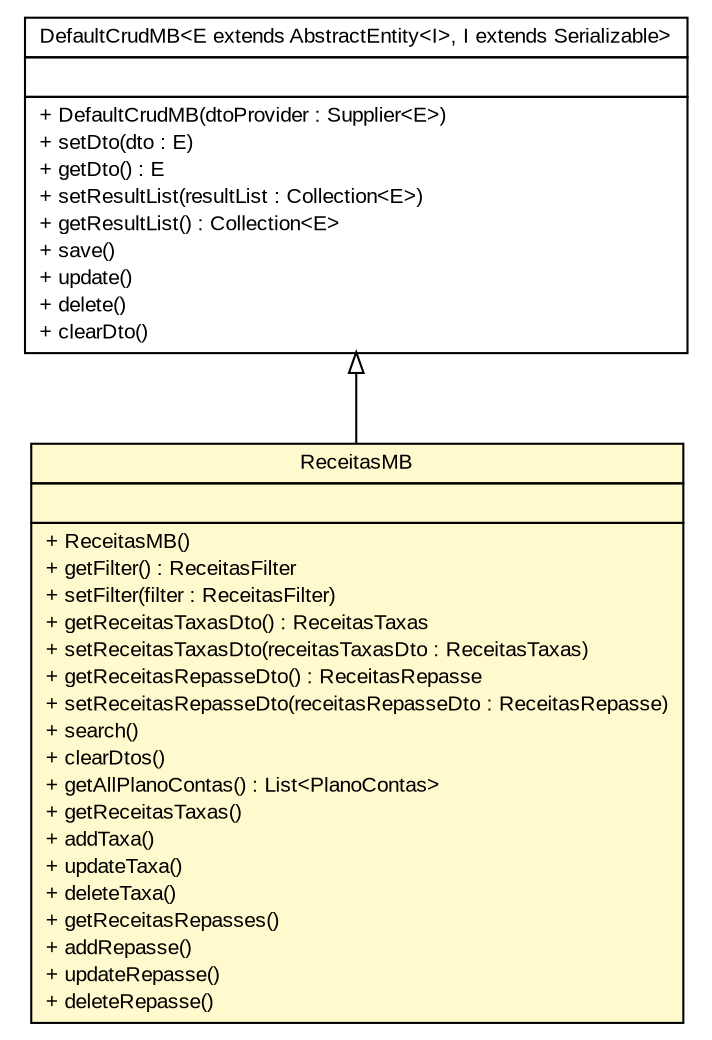 #!/usr/local/bin/dot
#
# Class diagram 
# Generated by UMLGraph version R5_6 (http://www.umlgraph.org/)
#

digraph G {
	edge [fontname="arial",fontsize=10,labelfontname="arial",labelfontsize=10];
	node [fontname="arial",fontsize=10,shape=plaintext];
	nodesep=0.25;
	ranksep=0.5;
	// br.gov.to.sefaz.presentation.managedbean.impl.DefaultCrudMB<E extends br.gov.to.sefaz.persistence.entity.AbstractEntity<I>, I extends java.io.Serializable>
	c730244 [label=<<table title="br.gov.to.sefaz.presentation.managedbean.impl.DefaultCrudMB" border="0" cellborder="1" cellspacing="0" cellpadding="2" port="p" href="../../../presentation/managedbean/impl/DefaultCrudMB.html">
		<tr><td><table border="0" cellspacing="0" cellpadding="1">
<tr><td align="center" balign="center"> DefaultCrudMB&lt;E extends AbstractEntity&lt;I&gt;, I extends Serializable&gt; </td></tr>
		</table></td></tr>
		<tr><td><table border="0" cellspacing="0" cellpadding="1">
<tr><td align="left" balign="left">  </td></tr>
		</table></td></tr>
		<tr><td><table border="0" cellspacing="0" cellpadding="1">
<tr><td align="left" balign="left"> + DefaultCrudMB(dtoProvider : Supplier&lt;E&gt;) </td></tr>
<tr><td align="left" balign="left"> + setDto(dto : E) </td></tr>
<tr><td align="left" balign="left"> + getDto() : E </td></tr>
<tr><td align="left" balign="left"> + setResultList(resultList : Collection&lt;E&gt;) </td></tr>
<tr><td align="left" balign="left"> + getResultList() : Collection&lt;E&gt; </td></tr>
<tr><td align="left" balign="left"> + save() </td></tr>
<tr><td align="left" balign="left"> + update() </td></tr>
<tr><td align="left" balign="left"> + delete() </td></tr>
<tr><td align="left" balign="left"> + clearDto() </td></tr>
		</table></td></tr>
		</table>>, URL="../../../presentation/managedbean/impl/DefaultCrudMB.html", fontname="arial", fontcolor="black", fontsize=10.0];
	// br.gov.to.sefaz.arr.parametros.managedbean.ReceitasMB
	c730655 [label=<<table title="br.gov.to.sefaz.arr.parametros.managedbean.ReceitasMB" border="0" cellborder="1" cellspacing="0" cellpadding="2" port="p" bgcolor="lemonChiffon" href="./ReceitasMB.html">
		<tr><td><table border="0" cellspacing="0" cellpadding="1">
<tr><td align="center" balign="center"> ReceitasMB </td></tr>
		</table></td></tr>
		<tr><td><table border="0" cellspacing="0" cellpadding="1">
<tr><td align="left" balign="left">  </td></tr>
		</table></td></tr>
		<tr><td><table border="0" cellspacing="0" cellpadding="1">
<tr><td align="left" balign="left"> + ReceitasMB() </td></tr>
<tr><td align="left" balign="left"> + getFilter() : ReceitasFilter </td></tr>
<tr><td align="left" balign="left"> + setFilter(filter : ReceitasFilter) </td></tr>
<tr><td align="left" balign="left"> + getReceitasTaxasDto() : ReceitasTaxas </td></tr>
<tr><td align="left" balign="left"> + setReceitasTaxasDto(receitasTaxasDto : ReceitasTaxas) </td></tr>
<tr><td align="left" balign="left"> + getReceitasRepasseDto() : ReceitasRepasse </td></tr>
<tr><td align="left" balign="left"> + setReceitasRepasseDto(receitasRepasseDto : ReceitasRepasse) </td></tr>
<tr><td align="left" balign="left"> + search() </td></tr>
<tr><td align="left" balign="left"> + clearDtos() </td></tr>
<tr><td align="left" balign="left"> + getAllPlanoContas() : List&lt;PlanoContas&gt; </td></tr>
<tr><td align="left" balign="left"> + getReceitasTaxas() </td></tr>
<tr><td align="left" balign="left"> + addTaxa() </td></tr>
<tr><td align="left" balign="left"> + updateTaxa() </td></tr>
<tr><td align="left" balign="left"> + deleteTaxa() </td></tr>
<tr><td align="left" balign="left"> + getReceitasRepasses() </td></tr>
<tr><td align="left" balign="left"> + addRepasse() </td></tr>
<tr><td align="left" balign="left"> + updateRepasse() </td></tr>
<tr><td align="left" balign="left"> + deleteRepasse() </td></tr>
		</table></td></tr>
		</table>>, URL="./ReceitasMB.html", fontname="arial", fontcolor="black", fontsize=10.0];
	//br.gov.to.sefaz.arr.parametros.managedbean.ReceitasMB extends br.gov.to.sefaz.presentation.managedbean.impl.DefaultCrudMB<br.gov.to.sefaz.arr.persistence.entity.Receitas, java.lang.Integer>
	c730244:p -> c730655:p [dir=back,arrowtail=empty];
}

